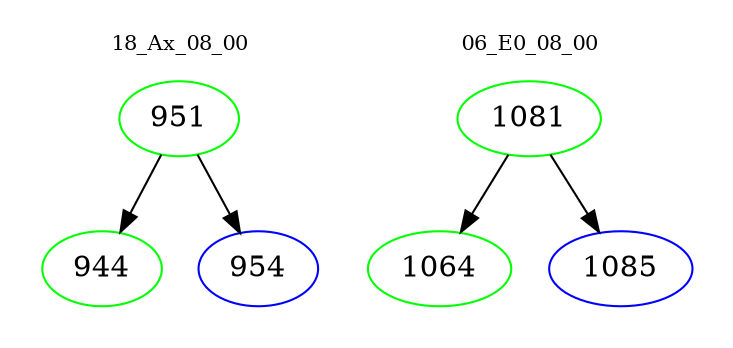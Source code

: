 digraph{
subgraph cluster_0 {
color = white
label = "18_Ax_08_00";
fontsize=10;
T0_951 [label="951", color="green"]
T0_951 -> T0_944 [color="black"]
T0_944 [label="944", color="green"]
T0_951 -> T0_954 [color="black"]
T0_954 [label="954", color="blue"]
}
subgraph cluster_1 {
color = white
label = "06_E0_08_00";
fontsize=10;
T1_1081 [label="1081", color="green"]
T1_1081 -> T1_1064 [color="black"]
T1_1064 [label="1064", color="green"]
T1_1081 -> T1_1085 [color="black"]
T1_1085 [label="1085", color="blue"]
}
}
